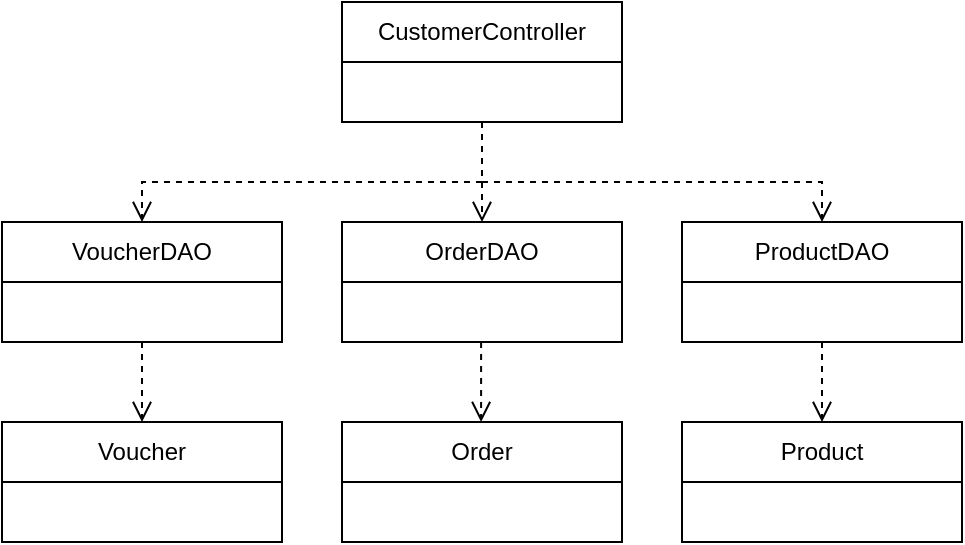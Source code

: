 <mxfile version="22.0.3" type="device">
  <diagram name="Trang-1" id="qktT0qjpinCFxN4toxlK">
    <mxGraphModel dx="749" dy="823" grid="1" gridSize="10" guides="1" tooltips="1" connect="1" arrows="1" fold="1" page="1" pageScale="1" pageWidth="827" pageHeight="1169" math="0" shadow="0">
      <root>
        <mxCell id="0" />
        <mxCell id="1" parent="0" />
        <mxCell id="wnBut_DAxPW7eYNr_kk_-2" value="CustomerController" style="swimlane;fontStyle=0;childLayout=stackLayout;horizontal=1;startSize=30;horizontalStack=0;resizeParent=1;resizeParentMax=0;resizeLast=0;collapsible=1;marginBottom=0;whiteSpace=wrap;html=1;" parent="1" vertex="1">
          <mxGeometry x="370" y="110" width="140" height="60" as="geometry" />
        </mxCell>
        <mxCell id="QpzfaKC8ZGUU8eCKFUsO-1" value="OrderDAO" style="swimlane;fontStyle=0;childLayout=stackLayout;horizontal=1;startSize=30;horizontalStack=0;resizeParent=1;resizeParentMax=0;resizeLast=0;collapsible=1;marginBottom=0;whiteSpace=wrap;html=1;" vertex="1" parent="1">
          <mxGeometry x="370" y="220" width="140" height="60" as="geometry" />
        </mxCell>
        <mxCell id="QpzfaKC8ZGUU8eCKFUsO-2" value="VoucherDAO" style="swimlane;fontStyle=0;childLayout=stackLayout;horizontal=1;startSize=30;horizontalStack=0;resizeParent=1;resizeParentMax=0;resizeLast=0;collapsible=1;marginBottom=0;whiteSpace=wrap;html=1;" vertex="1" parent="1">
          <mxGeometry x="200" y="220" width="140" height="60" as="geometry" />
        </mxCell>
        <mxCell id="QpzfaKC8ZGUU8eCKFUsO-3" value="ProductDAO" style="swimlane;fontStyle=0;childLayout=stackLayout;horizontal=1;startSize=30;horizontalStack=0;resizeParent=1;resizeParentMax=0;resizeLast=0;collapsible=1;marginBottom=0;whiteSpace=wrap;html=1;" vertex="1" parent="1">
          <mxGeometry x="540" y="220" width="140" height="60" as="geometry" />
        </mxCell>
        <mxCell id="QpzfaKC8ZGUU8eCKFUsO-6" value="Voucher" style="swimlane;fontStyle=0;childLayout=stackLayout;horizontal=1;startSize=30;horizontalStack=0;resizeParent=1;resizeParentMax=0;resizeLast=0;collapsible=1;marginBottom=0;whiteSpace=wrap;html=1;" vertex="1" parent="1">
          <mxGeometry x="200" y="320" width="140" height="60" as="geometry" />
        </mxCell>
        <mxCell id="QpzfaKC8ZGUU8eCKFUsO-7" value="Product" style="swimlane;fontStyle=0;childLayout=stackLayout;horizontal=1;startSize=30;horizontalStack=0;resizeParent=1;resizeParentMax=0;resizeLast=0;collapsible=1;marginBottom=0;whiteSpace=wrap;html=1;" vertex="1" parent="1">
          <mxGeometry x="540" y="320" width="140" height="60" as="geometry" />
        </mxCell>
        <mxCell id="QpzfaKC8ZGUU8eCKFUsO-8" value="Order" style="swimlane;fontStyle=0;childLayout=stackLayout;horizontal=1;startSize=30;horizontalStack=0;resizeParent=1;resizeParentMax=0;resizeLast=0;collapsible=1;marginBottom=0;whiteSpace=wrap;html=1;" vertex="1" parent="1">
          <mxGeometry x="370" y="320" width="140" height="60" as="geometry" />
        </mxCell>
        <mxCell id="QpzfaKC8ZGUU8eCKFUsO-10" value="" style="html=1;verticalAlign=bottom;endArrow=open;dashed=1;endSize=8;curved=0;rounded=0;entryX=0.5;entryY=0;entryDx=0;entryDy=0;" edge="1" parent="1" target="QpzfaKC8ZGUU8eCKFUsO-2">
          <mxGeometry relative="1" as="geometry">
            <mxPoint x="440" y="170" as="sourcePoint" />
            <mxPoint x="260" y="230" as="targetPoint" />
            <Array as="points">
              <mxPoint x="440" y="200" />
              <mxPoint x="270" y="200" />
            </Array>
          </mxGeometry>
        </mxCell>
        <mxCell id="QpzfaKC8ZGUU8eCKFUsO-11" value="" style="html=1;verticalAlign=bottom;endArrow=open;dashed=1;endSize=8;curved=0;rounded=0;entryX=0.5;entryY=0;entryDx=0;entryDy=0;" edge="1" parent="1" target="QpzfaKC8ZGUU8eCKFUsO-1">
          <mxGeometry relative="1" as="geometry">
            <mxPoint x="440" y="170" as="sourcePoint" />
            <mxPoint x="60" y="230" as="targetPoint" />
            <Array as="points">
              <mxPoint x="440" y="200" />
            </Array>
          </mxGeometry>
        </mxCell>
        <mxCell id="QpzfaKC8ZGUU8eCKFUsO-12" value="" style="html=1;verticalAlign=bottom;endArrow=open;dashed=1;endSize=8;curved=0;rounded=0;entryX=0.5;entryY=0;entryDx=0;entryDy=0;exitX=0.5;exitY=1;exitDx=0;exitDy=0;" edge="1" parent="1" source="wnBut_DAxPW7eYNr_kk_-2" target="QpzfaKC8ZGUU8eCKFUsO-3">
          <mxGeometry relative="1" as="geometry">
            <mxPoint x="450" y="180" as="sourcePoint" />
            <mxPoint x="650" y="230" as="targetPoint" />
            <Array as="points">
              <mxPoint x="440" y="200" />
              <mxPoint x="610" y="200" />
            </Array>
          </mxGeometry>
        </mxCell>
        <mxCell id="QpzfaKC8ZGUU8eCKFUsO-18" value="" style="html=1;verticalAlign=bottom;endArrow=open;dashed=1;endSize=8;curved=0;rounded=0;entryX=0.5;entryY=0;entryDx=0;entryDy=0;exitX=0.5;exitY=1;exitDx=0;exitDy=0;" edge="1" parent="1" source="QpzfaKC8ZGUU8eCKFUsO-2" target="QpzfaKC8ZGUU8eCKFUsO-6">
          <mxGeometry relative="1" as="geometry">
            <mxPoint x="450" y="180" as="sourcePoint" />
            <mxPoint x="60" y="230" as="targetPoint" />
            <Array as="points" />
          </mxGeometry>
        </mxCell>
        <mxCell id="QpzfaKC8ZGUU8eCKFUsO-22" value="" style="html=1;verticalAlign=bottom;endArrow=open;dashed=1;endSize=8;curved=0;rounded=0;exitX=0.5;exitY=1;exitDx=0;exitDy=0;" edge="1" parent="1" source="QpzfaKC8ZGUU8eCKFUsO-3" target="QpzfaKC8ZGUU8eCKFUsO-7">
          <mxGeometry relative="1" as="geometry">
            <mxPoint x="629.55" y="280" as="sourcePoint" />
            <mxPoint x="629.55" y="320" as="targetPoint" />
            <Array as="points" />
          </mxGeometry>
        </mxCell>
        <mxCell id="QpzfaKC8ZGUU8eCKFUsO-23" value="" style="html=1;verticalAlign=bottom;endArrow=open;dashed=1;endSize=8;curved=0;rounded=0;entryX=0.5;entryY=0;entryDx=0;entryDy=0;" edge="1" parent="1">
          <mxGeometry relative="1" as="geometry">
            <mxPoint x="439.55" y="280" as="sourcePoint" />
            <mxPoint x="439.55" y="320" as="targetPoint" />
            <Array as="points">
              <mxPoint x="439.55" y="300" />
            </Array>
          </mxGeometry>
        </mxCell>
      </root>
    </mxGraphModel>
  </diagram>
</mxfile>
